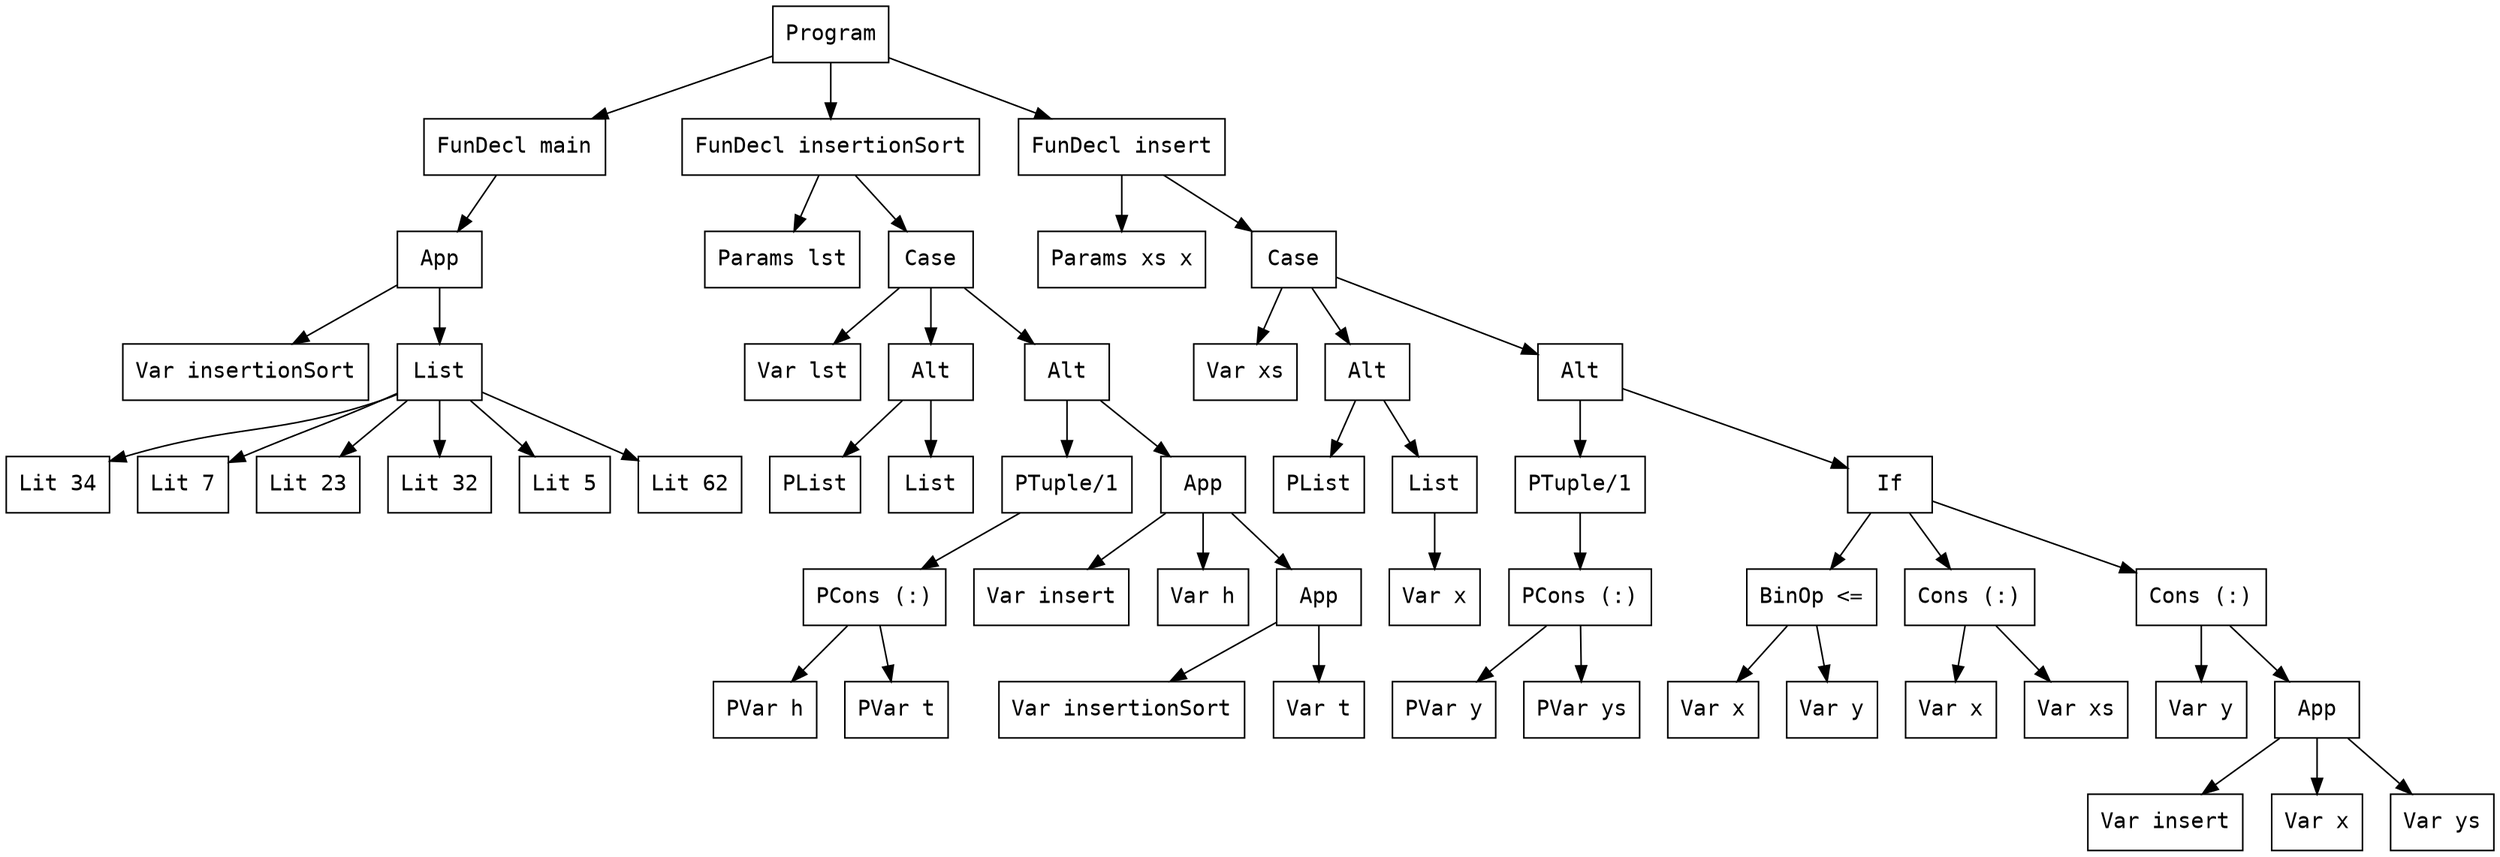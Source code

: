 digraph AST {
  rankdir=TB;
  node [shape=box,fontname="monospace"];
  0 [shape=box,label="Program"];
  1 [shape=box,label="FunDecl main"];
  2 [shape=box,label="App"];
  3 [shape=box,label="Var insertionSort"];
  2 -> 3;
  4 [shape=box,label="List"];
  5 [shape=box,label="Lit 34"];
  4 -> 5;
  6 [shape=box,label="Lit 7"];
  4 -> 6;
  7 [shape=box,label="Lit 23"];
  4 -> 7;
  8 [shape=box,label="Lit 32"];
  4 -> 8;
  9 [shape=box,label="Lit 5"];
  4 -> 9;
  10 [shape=box,label="Lit 62"];
  4 -> 10;
  2 -> 4;
  1 -> 2;
  0 -> 1;
  11 [shape=box,label="FunDecl insertionSort"];
  12 [shape=box,label="Params lst"];
  11 -> 12;
  13 [shape=box,label="Case"];
  14 [shape=box,label="Var lst"];
  13 -> 14;
  15 [shape=box,label="Alt"];
  16 [shape=box,label="PList"];
  17 [shape=box,label="List"];
  15 -> 16;
  15 -> 17;
  13 -> 15;
  18 [shape=box,label="Alt"];
  19 [shape=box,label="PTuple/1"];
  20 [shape=box,label="PCons (:)"];
  21 [shape=box,label="PVar h"];
  22 [shape=box,label="PVar t"];
  20 -> 21;
  20 -> 22;
  19 -> 20;
  23 [shape=box,label="App"];
  24 [shape=box,label="Var insert"];
  23 -> 24;
  25 [shape=box,label="Var h"];
  23 -> 25;
  26 [shape=box,label="App"];
  27 [shape=box,label="Var insertionSort"];
  26 -> 27;
  28 [shape=box,label="Var t"];
  26 -> 28;
  23 -> 26;
  18 -> 19;
  18 -> 23;
  13 -> 18;
  11 -> 13;
  0 -> 11;
  29 [shape=box,label="FunDecl insert"];
  30 [shape=box,label="Params xs x"];
  29 -> 30;
  31 [shape=box,label="Case"];
  32 [shape=box,label="Var xs"];
  31 -> 32;
  33 [shape=box,label="Alt"];
  34 [shape=box,label="PList"];
  35 [shape=box,label="List"];
  36 [shape=box,label="Var x"];
  35 -> 36;
  33 -> 34;
  33 -> 35;
  31 -> 33;
  37 [shape=box,label="Alt"];
  38 [shape=box,label="PTuple/1"];
  39 [shape=box,label="PCons (:)"];
  40 [shape=box,label="PVar y"];
  41 [shape=box,label="PVar ys"];
  39 -> 40;
  39 -> 41;
  38 -> 39;
  42 [shape=box,label="If"];
  43 [shape=box,label="BinOp <="];
  44 [shape=box,label="Var x"];
  43 -> 44;
  45 [shape=box,label="Var y"];
  43 -> 45;
  42 -> 43;
  46 [shape=box,label="Cons (:)"];
  47 [shape=box,label="Var x"];
  46 -> 47;
  48 [shape=box,label="Var xs"];
  46 -> 48;
  42 -> 46;
  49 [shape=box,label="Cons (:)"];
  50 [shape=box,label="Var y"];
  49 -> 50;
  51 [shape=box,label="App"];
  52 [shape=box,label="Var insert"];
  51 -> 52;
  53 [shape=box,label="Var x"];
  51 -> 53;
  54 [shape=box,label="Var ys"];
  51 -> 54;
  49 -> 51;
  42 -> 49;
  37 -> 38;
  37 -> 42;
  31 -> 37;
  29 -> 31;
  0 -> 29;
}
